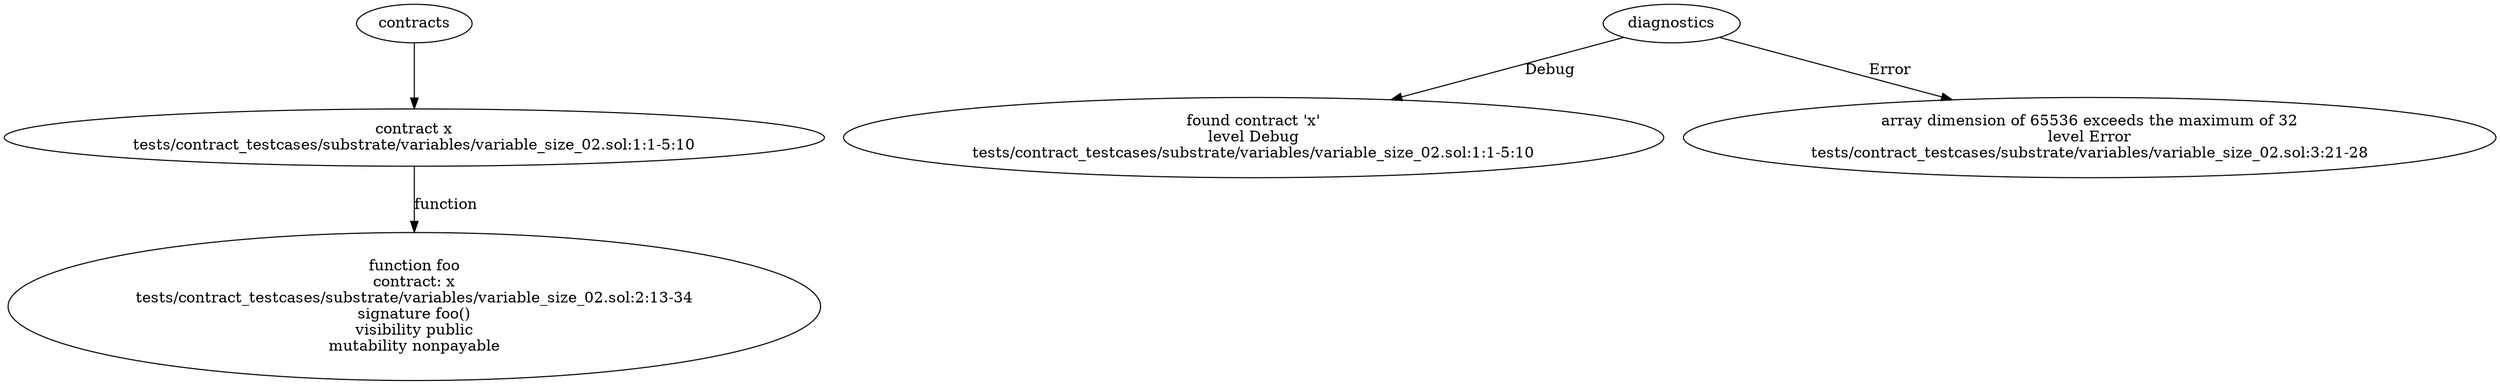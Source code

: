 strict digraph "tests/contract_testcases/substrate/variables/variable_size_02.sol" {
	contract [label="contract x\ntests/contract_testcases/substrate/variables/variable_size_02.sol:1:1-5:10"]
	foo [label="function foo\ncontract: x\ntests/contract_testcases/substrate/variables/variable_size_02.sol:2:13-34\nsignature foo()\nvisibility public\nmutability nonpayable"]
	diagnostic [label="found contract 'x'\nlevel Debug\ntests/contract_testcases/substrate/variables/variable_size_02.sol:1:1-5:10"]
	diagnostic_5 [label="array dimension of 65536 exceeds the maximum of 32\nlevel Error\ntests/contract_testcases/substrate/variables/variable_size_02.sol:3:21-28"]
	contracts -> contract
	contract -> foo [label="function"]
	diagnostics -> diagnostic [label="Debug"]
	diagnostics -> diagnostic_5 [label="Error"]
}
